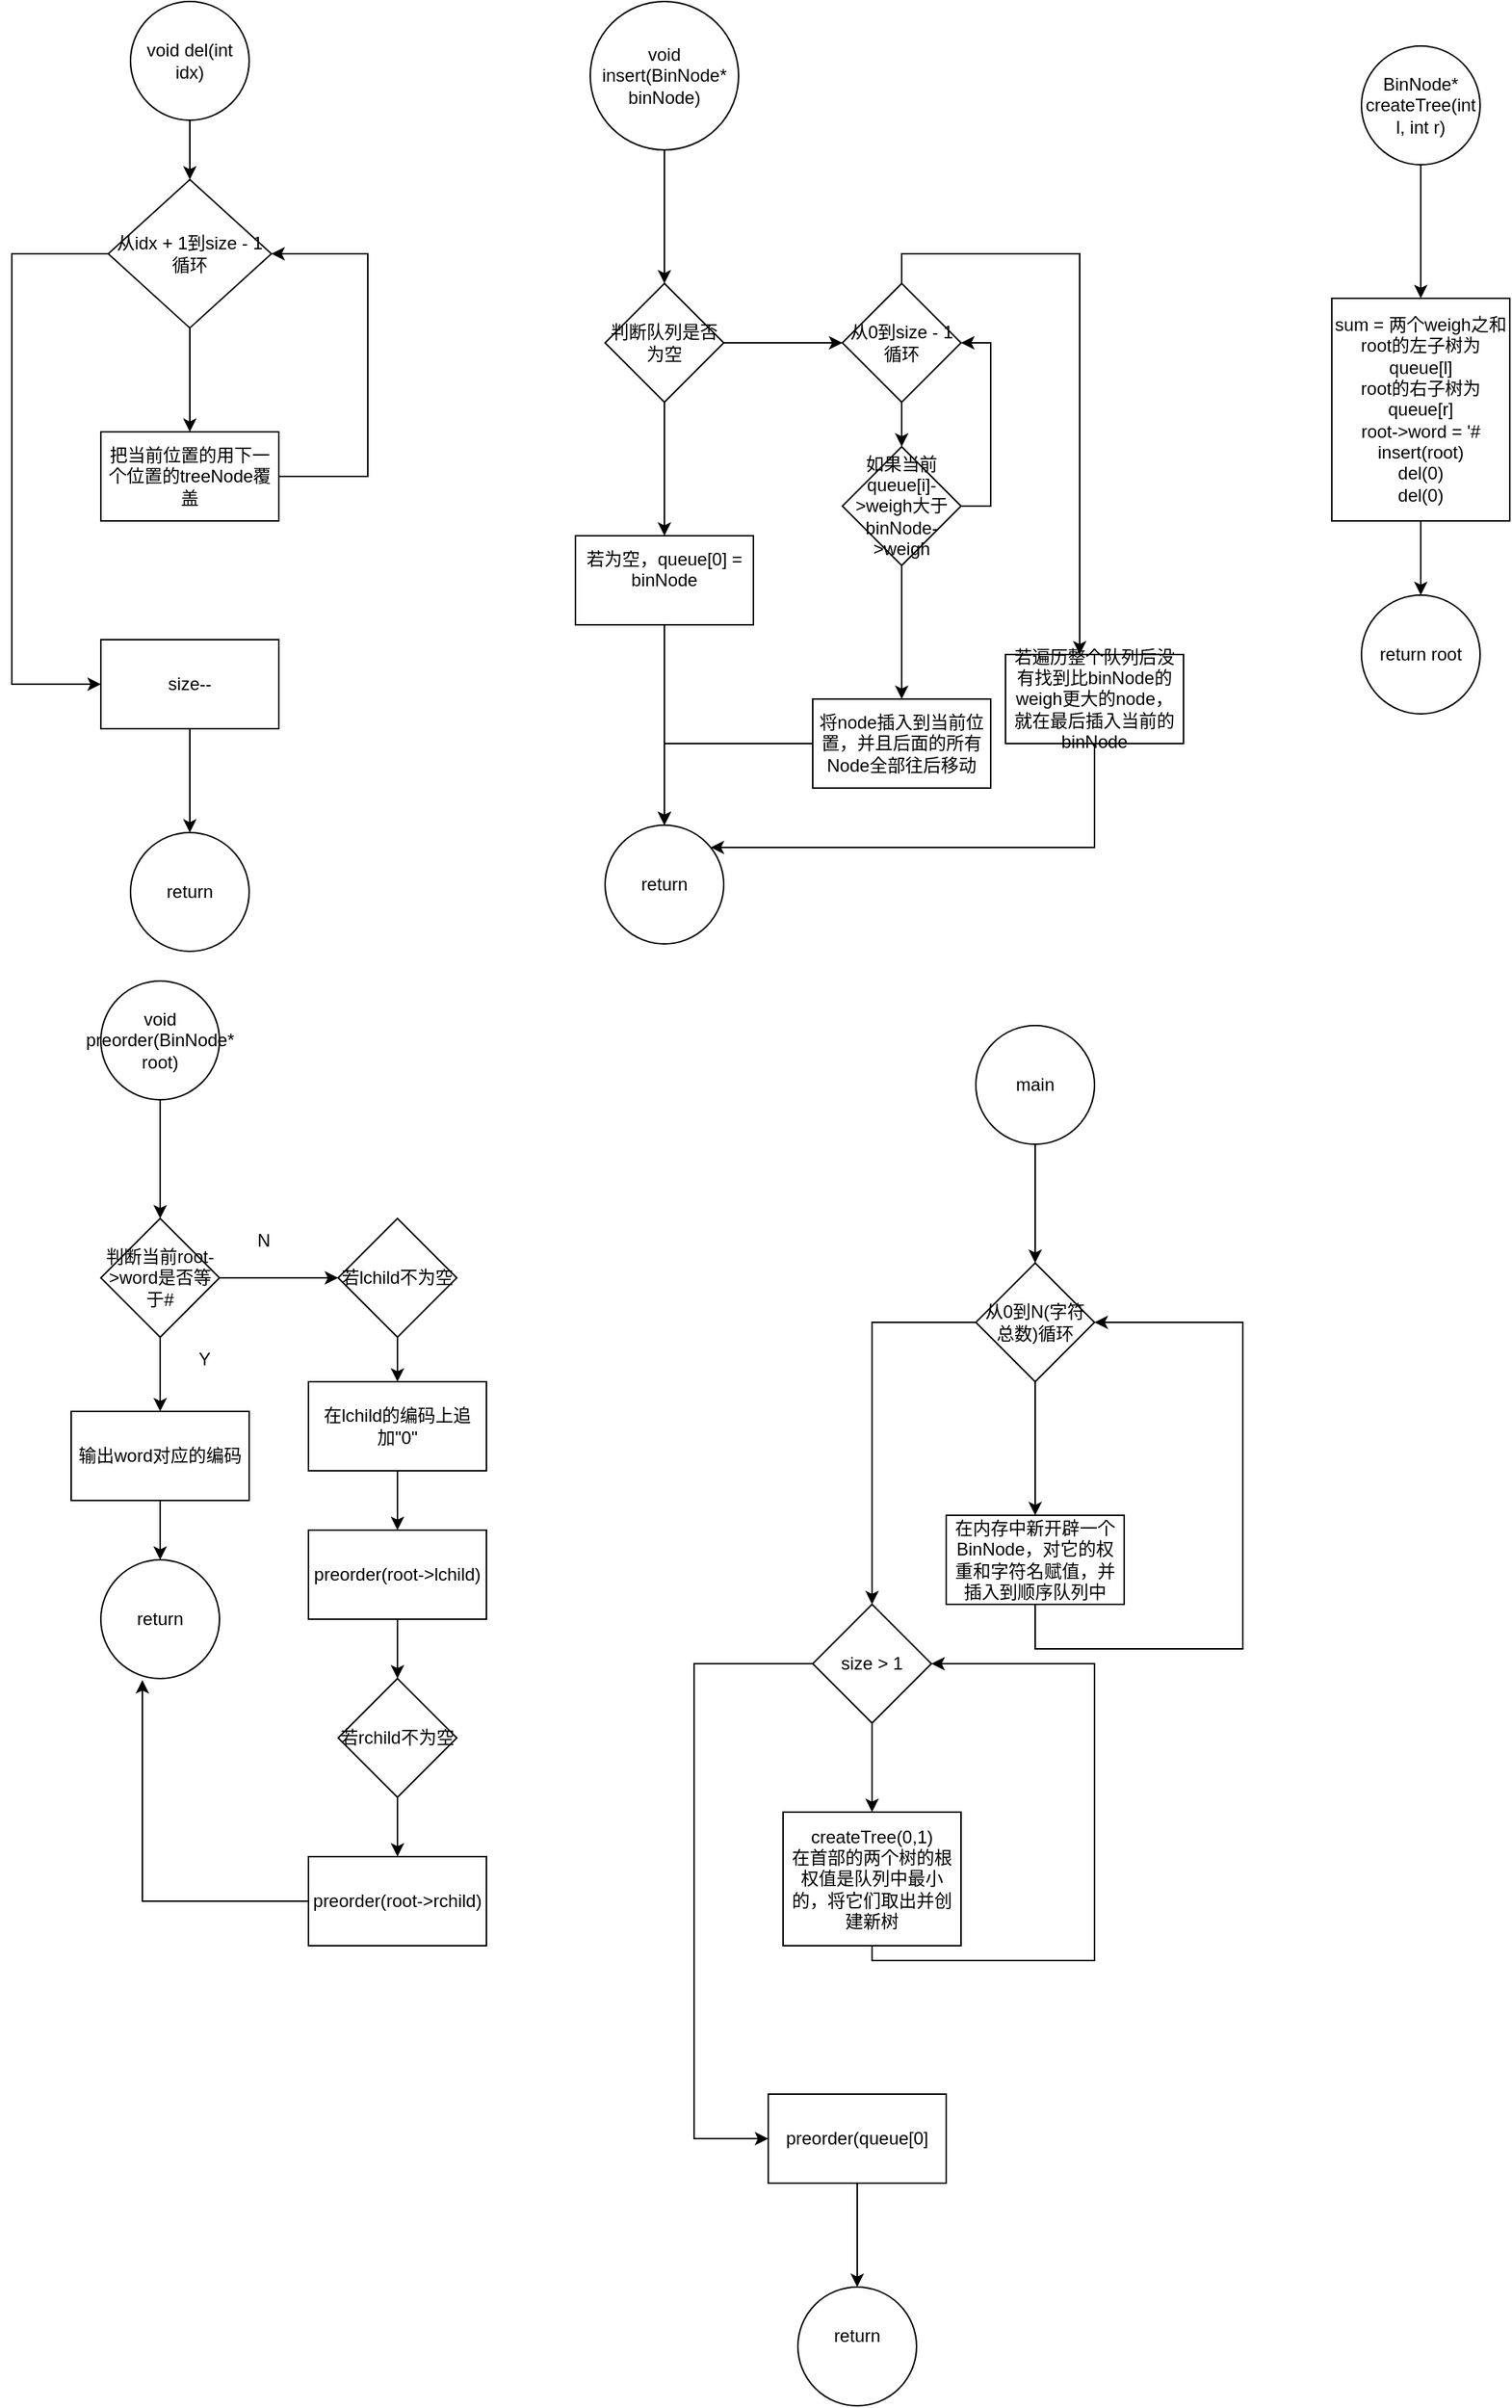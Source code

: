 <mxfile version="21.1.2" type="device">
  <diagram name="第 1 页" id="ImPz-SqCA0APS55kvlCO">
    <mxGraphModel dx="1461" dy="733" grid="1" gridSize="10" guides="1" tooltips="1" connect="1" arrows="1" fold="1" page="1" pageScale="1" pageWidth="827" pageHeight="1169" math="0" shadow="0">
      <root>
        <mxCell id="0" />
        <mxCell id="1" parent="0" />
        <mxCell id="WxL0sIS4q4MNxNGR3fZJ-3" value="" style="edgeStyle=orthogonalEdgeStyle;rounded=0;orthogonalLoop=1;jettySize=auto;html=1;" parent="1" source="WxL0sIS4q4MNxNGR3fZJ-1" target="WxL0sIS4q4MNxNGR3fZJ-2" edge="1">
          <mxGeometry relative="1" as="geometry" />
        </mxCell>
        <mxCell id="WxL0sIS4q4MNxNGR3fZJ-1" value="void del(int idx)" style="ellipse;whiteSpace=wrap;html=1;aspect=fixed;" parent="1" vertex="1">
          <mxGeometry x="240" y="30" width="80" height="80" as="geometry" />
        </mxCell>
        <mxCell id="WxL0sIS4q4MNxNGR3fZJ-5" value="" style="edgeStyle=orthogonalEdgeStyle;rounded=0;orthogonalLoop=1;jettySize=auto;html=1;" parent="1" source="WxL0sIS4q4MNxNGR3fZJ-2" target="WxL0sIS4q4MNxNGR3fZJ-4" edge="1">
          <mxGeometry relative="1" as="geometry" />
        </mxCell>
        <mxCell id="WxL0sIS4q4MNxNGR3fZJ-8" value="" style="edgeStyle=orthogonalEdgeStyle;rounded=0;orthogonalLoop=1;jettySize=auto;html=1;" parent="1" source="WxL0sIS4q4MNxNGR3fZJ-2" target="WxL0sIS4q4MNxNGR3fZJ-7" edge="1">
          <mxGeometry relative="1" as="geometry">
            <Array as="points">
              <mxPoint x="160" y="200" />
              <mxPoint x="160" y="490" />
            </Array>
          </mxGeometry>
        </mxCell>
        <mxCell id="WxL0sIS4q4MNxNGR3fZJ-2" value="从idx + 1到size - 1循环" style="rhombus;whiteSpace=wrap;html=1;" parent="1" vertex="1">
          <mxGeometry x="225" y="150" width="110" height="100" as="geometry" />
        </mxCell>
        <mxCell id="WxL0sIS4q4MNxNGR3fZJ-6" style="edgeStyle=orthogonalEdgeStyle;rounded=0;orthogonalLoop=1;jettySize=auto;html=1;entryX=1;entryY=0.5;entryDx=0;entryDy=0;" parent="1" source="WxL0sIS4q4MNxNGR3fZJ-4" target="WxL0sIS4q4MNxNGR3fZJ-2" edge="1">
          <mxGeometry relative="1" as="geometry">
            <Array as="points">
              <mxPoint x="400" y="350" />
              <mxPoint x="400" y="200" />
            </Array>
          </mxGeometry>
        </mxCell>
        <mxCell id="WxL0sIS4q4MNxNGR3fZJ-4" value="把当前位置的用下一个位置的treeNode覆盖" style="whiteSpace=wrap;html=1;" parent="1" vertex="1">
          <mxGeometry x="220" y="320" width="120" height="60" as="geometry" />
        </mxCell>
        <mxCell id="WxL0sIS4q4MNxNGR3fZJ-11" value="" style="edgeStyle=orthogonalEdgeStyle;rounded=0;orthogonalLoop=1;jettySize=auto;html=1;" parent="1" source="WxL0sIS4q4MNxNGR3fZJ-7" target="WxL0sIS4q4MNxNGR3fZJ-10" edge="1">
          <mxGeometry relative="1" as="geometry" />
        </mxCell>
        <mxCell id="WxL0sIS4q4MNxNGR3fZJ-7" value="size--" style="whiteSpace=wrap;html=1;" parent="1" vertex="1">
          <mxGeometry x="220" y="460" width="120" height="60" as="geometry" />
        </mxCell>
        <mxCell id="WxL0sIS4q4MNxNGR3fZJ-10" value="return" style="ellipse;whiteSpace=wrap;html=1;" parent="1" vertex="1">
          <mxGeometry x="240" y="590" width="80" height="80" as="geometry" />
        </mxCell>
        <mxCell id="WxL0sIS4q4MNxNGR3fZJ-14" value="" style="edgeStyle=orthogonalEdgeStyle;rounded=0;orthogonalLoop=1;jettySize=auto;html=1;" parent="1" source="WxL0sIS4q4MNxNGR3fZJ-12" target="WxL0sIS4q4MNxNGR3fZJ-13" edge="1">
          <mxGeometry relative="1" as="geometry" />
        </mxCell>
        <mxCell id="WxL0sIS4q4MNxNGR3fZJ-12" value="void insert(BinNode* binNode)" style="ellipse;whiteSpace=wrap;html=1;aspect=fixed;" parent="1" vertex="1">
          <mxGeometry x="550" y="30" width="100" height="100" as="geometry" />
        </mxCell>
        <mxCell id="WxL0sIS4q4MNxNGR3fZJ-16" value="" style="edgeStyle=orthogonalEdgeStyle;rounded=0;orthogonalLoop=1;jettySize=auto;html=1;" parent="1" source="WxL0sIS4q4MNxNGR3fZJ-13" target="WxL0sIS4q4MNxNGR3fZJ-15" edge="1">
          <mxGeometry relative="1" as="geometry" />
        </mxCell>
        <mxCell id="WxL0sIS4q4MNxNGR3fZJ-20" value="" style="edgeStyle=orthogonalEdgeStyle;rounded=0;orthogonalLoop=1;jettySize=auto;html=1;" parent="1" source="WxL0sIS4q4MNxNGR3fZJ-13" target="WxL0sIS4q4MNxNGR3fZJ-19" edge="1">
          <mxGeometry relative="1" as="geometry" />
        </mxCell>
        <mxCell id="WxL0sIS4q4MNxNGR3fZJ-13" value="判断队列是否为空" style="rhombus;whiteSpace=wrap;html=1;" parent="1" vertex="1">
          <mxGeometry x="560" y="220" width="80" height="80" as="geometry" />
        </mxCell>
        <mxCell id="WxL0sIS4q4MNxNGR3fZJ-18" value="" style="edgeStyle=orthogonalEdgeStyle;rounded=0;orthogonalLoop=1;jettySize=auto;html=1;" parent="1" source="WxL0sIS4q4MNxNGR3fZJ-15" target="WxL0sIS4q4MNxNGR3fZJ-17" edge="1">
          <mxGeometry relative="1" as="geometry" />
        </mxCell>
        <mxCell id="WxL0sIS4q4MNxNGR3fZJ-15" value="&lt;div&gt;若为空，queue[0] = binNode&lt;/div&gt;&lt;div&gt;&lt;br&gt;&lt;/div&gt;" style="whiteSpace=wrap;html=1;" parent="1" vertex="1">
          <mxGeometry x="540" y="390" width="120" height="60" as="geometry" />
        </mxCell>
        <mxCell id="WxL0sIS4q4MNxNGR3fZJ-17" value="return" style="ellipse;whiteSpace=wrap;html=1;" parent="1" vertex="1">
          <mxGeometry x="560" y="585" width="80" height="80" as="geometry" />
        </mxCell>
        <mxCell id="WxL0sIS4q4MNxNGR3fZJ-22" value="" style="edgeStyle=orthogonalEdgeStyle;rounded=0;orthogonalLoop=1;jettySize=auto;html=1;" parent="1" source="WxL0sIS4q4MNxNGR3fZJ-19" target="WxL0sIS4q4MNxNGR3fZJ-21" edge="1">
          <mxGeometry relative="1" as="geometry" />
        </mxCell>
        <mxCell id="WxL0sIS4q4MNxNGR3fZJ-26" style="edgeStyle=orthogonalEdgeStyle;rounded=0;orthogonalLoop=1;jettySize=auto;html=1;" parent="1" source="WxL0sIS4q4MNxNGR3fZJ-19" target="WxL0sIS4q4MNxNGR3fZJ-27" edge="1">
          <mxGeometry relative="1" as="geometry">
            <mxPoint x="880" y="500" as="targetPoint" />
            <Array as="points">
              <mxPoint x="760" y="200" />
              <mxPoint x="880" y="200" />
            </Array>
          </mxGeometry>
        </mxCell>
        <mxCell id="WxL0sIS4q4MNxNGR3fZJ-19" value="从0到size - 1循环" style="rhombus;whiteSpace=wrap;html=1;" parent="1" vertex="1">
          <mxGeometry x="720" y="220" width="80" height="80" as="geometry" />
        </mxCell>
        <mxCell id="WxL0sIS4q4MNxNGR3fZJ-24" value="" style="edgeStyle=orthogonalEdgeStyle;rounded=0;orthogonalLoop=1;jettySize=auto;html=1;" parent="1" source="WxL0sIS4q4MNxNGR3fZJ-21" target="WxL0sIS4q4MNxNGR3fZJ-23" edge="1">
          <mxGeometry relative="1" as="geometry" />
        </mxCell>
        <mxCell id="WxL0sIS4q4MNxNGR3fZJ-25" style="edgeStyle=orthogonalEdgeStyle;rounded=0;orthogonalLoop=1;jettySize=auto;html=1;entryX=1;entryY=0.5;entryDx=0;entryDy=0;" parent="1" source="WxL0sIS4q4MNxNGR3fZJ-21" target="WxL0sIS4q4MNxNGR3fZJ-19" edge="1">
          <mxGeometry relative="1" as="geometry">
            <Array as="points">
              <mxPoint x="820" y="370" />
              <mxPoint x="820" y="260" />
            </Array>
          </mxGeometry>
        </mxCell>
        <mxCell id="WxL0sIS4q4MNxNGR3fZJ-21" value="如果当前queue[i]-&amp;gt;weigh大于binNode-&amp;gt;weigh" style="rhombus;whiteSpace=wrap;html=1;" parent="1" vertex="1">
          <mxGeometry x="720" y="330" width="80" height="80" as="geometry" />
        </mxCell>
        <mxCell id="WxL0sIS4q4MNxNGR3fZJ-29" style="edgeStyle=orthogonalEdgeStyle;rounded=0;orthogonalLoop=1;jettySize=auto;html=1;" parent="1" source="WxL0sIS4q4MNxNGR3fZJ-23" target="WxL0sIS4q4MNxNGR3fZJ-17" edge="1">
          <mxGeometry relative="1" as="geometry" />
        </mxCell>
        <mxCell id="WxL0sIS4q4MNxNGR3fZJ-23" value="将node插入到当前位置，并且后面的所有Node全部往后移动" style="whiteSpace=wrap;html=1;" parent="1" vertex="1">
          <mxGeometry x="700" y="500" width="120" height="60" as="geometry" />
        </mxCell>
        <mxCell id="WxL0sIS4q4MNxNGR3fZJ-28" style="edgeStyle=orthogonalEdgeStyle;rounded=0;orthogonalLoop=1;jettySize=auto;html=1;" parent="1" source="WxL0sIS4q4MNxNGR3fZJ-27" target="WxL0sIS4q4MNxNGR3fZJ-17" edge="1">
          <mxGeometry relative="1" as="geometry">
            <Array as="points">
              <mxPoint x="890" y="600" />
            </Array>
          </mxGeometry>
        </mxCell>
        <mxCell id="WxL0sIS4q4MNxNGR3fZJ-27" value="若遍历整个队列后没有找到比binNode的weigh更大的node，就在最后插入当前的binNode" style="rounded=0;whiteSpace=wrap;html=1;" parent="1" vertex="1">
          <mxGeometry x="830" y="470" width="120" height="60" as="geometry" />
        </mxCell>
        <mxCell id="WxL0sIS4q4MNxNGR3fZJ-32" value="" style="edgeStyle=orthogonalEdgeStyle;rounded=0;orthogonalLoop=1;jettySize=auto;html=1;" parent="1" source="WxL0sIS4q4MNxNGR3fZJ-30" target="WxL0sIS4q4MNxNGR3fZJ-31" edge="1">
          <mxGeometry relative="1" as="geometry" />
        </mxCell>
        <mxCell id="WxL0sIS4q4MNxNGR3fZJ-30" value="BinNode* createTree(int l, int r)" style="ellipse;whiteSpace=wrap;html=1;aspect=fixed;" parent="1" vertex="1">
          <mxGeometry x="1070" y="60" width="80" height="80" as="geometry" />
        </mxCell>
        <mxCell id="WxL0sIS4q4MNxNGR3fZJ-35" value="" style="edgeStyle=orthogonalEdgeStyle;rounded=0;orthogonalLoop=1;jettySize=auto;html=1;" parent="1" source="WxL0sIS4q4MNxNGR3fZJ-31" target="WxL0sIS4q4MNxNGR3fZJ-34" edge="1">
          <mxGeometry relative="1" as="geometry" />
        </mxCell>
        <mxCell id="WxL0sIS4q4MNxNGR3fZJ-31" value="&lt;div&gt;sum = 两个weigh之和&lt;/div&gt;&lt;div&gt;root的左子树为queue[l]&lt;/div&gt;&lt;div&gt;root的右子树为queue[r]&lt;/div&gt;&lt;div&gt;root-&amp;gt;word = &#39;#&lt;/div&gt;&lt;div&gt;insert(root)&lt;/div&gt;&lt;div&gt;del(0)&lt;/div&gt;&lt;div&gt;del(0)&lt;/div&gt;" style="whiteSpace=wrap;html=1;" parent="1" vertex="1">
          <mxGeometry x="1050" y="230" width="120" height="150" as="geometry" />
        </mxCell>
        <mxCell id="WxL0sIS4q4MNxNGR3fZJ-34" value="return root" style="ellipse;whiteSpace=wrap;html=1;" parent="1" vertex="1">
          <mxGeometry x="1070" y="430" width="80" height="80" as="geometry" />
        </mxCell>
        <mxCell id="v-fjP0y7w3UaJYiKi-yB-3" value="" style="edgeStyle=orthogonalEdgeStyle;rounded=0;orthogonalLoop=1;jettySize=auto;html=1;" edge="1" parent="1" source="v-fjP0y7w3UaJYiKi-yB-1" target="v-fjP0y7w3UaJYiKi-yB-2">
          <mxGeometry relative="1" as="geometry" />
        </mxCell>
        <mxCell id="v-fjP0y7w3UaJYiKi-yB-1" value="void preorder(BinNode* root)" style="ellipse;whiteSpace=wrap;html=1;aspect=fixed;" vertex="1" parent="1">
          <mxGeometry x="220" y="690" width="80" height="80" as="geometry" />
        </mxCell>
        <mxCell id="v-fjP0y7w3UaJYiKi-yB-5" value="" style="edgeStyle=orthogonalEdgeStyle;rounded=0;orthogonalLoop=1;jettySize=auto;html=1;" edge="1" parent="1" source="v-fjP0y7w3UaJYiKi-yB-2" target="v-fjP0y7w3UaJYiKi-yB-4">
          <mxGeometry relative="1" as="geometry" />
        </mxCell>
        <mxCell id="v-fjP0y7w3UaJYiKi-yB-9" value="" style="edgeStyle=orthogonalEdgeStyle;rounded=0;orthogonalLoop=1;jettySize=auto;html=1;" edge="1" parent="1" source="v-fjP0y7w3UaJYiKi-yB-2" target="v-fjP0y7w3UaJYiKi-yB-8">
          <mxGeometry relative="1" as="geometry" />
        </mxCell>
        <mxCell id="v-fjP0y7w3UaJYiKi-yB-2" value="判断当前root-&amp;gt;word是否等于#" style="rhombus;whiteSpace=wrap;html=1;" vertex="1" parent="1">
          <mxGeometry x="220" y="850" width="80" height="80" as="geometry" />
        </mxCell>
        <mxCell id="v-fjP0y7w3UaJYiKi-yB-7" value="" style="edgeStyle=orthogonalEdgeStyle;rounded=0;orthogonalLoop=1;jettySize=auto;html=1;" edge="1" parent="1" source="v-fjP0y7w3UaJYiKi-yB-4" target="v-fjP0y7w3UaJYiKi-yB-6">
          <mxGeometry relative="1" as="geometry" />
        </mxCell>
        <mxCell id="v-fjP0y7w3UaJYiKi-yB-4" value="输出word对应的编码" style="whiteSpace=wrap;html=1;" vertex="1" parent="1">
          <mxGeometry x="200" y="980" width="120" height="60" as="geometry" />
        </mxCell>
        <mxCell id="v-fjP0y7w3UaJYiKi-yB-6" value="&lt;div&gt;return&lt;/div&gt;" style="ellipse;whiteSpace=wrap;html=1;" vertex="1" parent="1">
          <mxGeometry x="220" y="1080" width="80" height="80" as="geometry" />
        </mxCell>
        <mxCell id="v-fjP0y7w3UaJYiKi-yB-13" value="" style="edgeStyle=orthogonalEdgeStyle;rounded=0;orthogonalLoop=1;jettySize=auto;html=1;" edge="1" parent="1" source="v-fjP0y7w3UaJYiKi-yB-8" target="v-fjP0y7w3UaJYiKi-yB-12">
          <mxGeometry relative="1" as="geometry" />
        </mxCell>
        <mxCell id="v-fjP0y7w3UaJYiKi-yB-8" value="若lchild不为空" style="rhombus;whiteSpace=wrap;html=1;" vertex="1" parent="1">
          <mxGeometry x="380" y="850" width="80" height="80" as="geometry" />
        </mxCell>
        <mxCell id="v-fjP0y7w3UaJYiKi-yB-10" value="N" style="text;html=1;strokeColor=none;fillColor=none;align=center;verticalAlign=middle;whiteSpace=wrap;rounded=0;" vertex="1" parent="1">
          <mxGeometry x="300" y="850" width="60" height="30" as="geometry" />
        </mxCell>
        <mxCell id="v-fjP0y7w3UaJYiKi-yB-11" value="Y" style="text;html=1;strokeColor=none;fillColor=none;align=center;verticalAlign=middle;whiteSpace=wrap;rounded=0;" vertex="1" parent="1">
          <mxGeometry x="260" y="930" width="60" height="30" as="geometry" />
        </mxCell>
        <mxCell id="v-fjP0y7w3UaJYiKi-yB-15" value="" style="edgeStyle=orthogonalEdgeStyle;rounded=0;orthogonalLoop=1;jettySize=auto;html=1;" edge="1" parent="1" source="v-fjP0y7w3UaJYiKi-yB-12" target="v-fjP0y7w3UaJYiKi-yB-14">
          <mxGeometry relative="1" as="geometry" />
        </mxCell>
        <mxCell id="v-fjP0y7w3UaJYiKi-yB-12" value="在lchild的编码上追加&quot;0&quot;" style="whiteSpace=wrap;html=1;" vertex="1" parent="1">
          <mxGeometry x="360" y="960" width="120" height="60" as="geometry" />
        </mxCell>
        <mxCell id="v-fjP0y7w3UaJYiKi-yB-18" value="" style="edgeStyle=orthogonalEdgeStyle;rounded=0;orthogonalLoop=1;jettySize=auto;html=1;" edge="1" parent="1" source="v-fjP0y7w3UaJYiKi-yB-14" target="v-fjP0y7w3UaJYiKi-yB-17">
          <mxGeometry relative="1" as="geometry" />
        </mxCell>
        <mxCell id="v-fjP0y7w3UaJYiKi-yB-14" value="preorder(root-&amp;gt;lchild)" style="whiteSpace=wrap;html=1;" vertex="1" parent="1">
          <mxGeometry x="360" y="1060" width="120" height="60" as="geometry" />
        </mxCell>
        <mxCell id="v-fjP0y7w3UaJYiKi-yB-20" value="" style="edgeStyle=orthogonalEdgeStyle;rounded=0;orthogonalLoop=1;jettySize=auto;html=1;" edge="1" parent="1" source="v-fjP0y7w3UaJYiKi-yB-17" target="v-fjP0y7w3UaJYiKi-yB-19">
          <mxGeometry relative="1" as="geometry" />
        </mxCell>
        <mxCell id="v-fjP0y7w3UaJYiKi-yB-17" value="若rchild不为空" style="rhombus;whiteSpace=wrap;html=1;" vertex="1" parent="1">
          <mxGeometry x="380" y="1160" width="80" height="80" as="geometry" />
        </mxCell>
        <mxCell id="v-fjP0y7w3UaJYiKi-yB-21" style="edgeStyle=orthogonalEdgeStyle;rounded=0;orthogonalLoop=1;jettySize=auto;html=1;entryX=0.35;entryY=1.013;entryDx=0;entryDy=0;entryPerimeter=0;" edge="1" parent="1" source="v-fjP0y7w3UaJYiKi-yB-19" target="v-fjP0y7w3UaJYiKi-yB-6">
          <mxGeometry relative="1" as="geometry" />
        </mxCell>
        <mxCell id="v-fjP0y7w3UaJYiKi-yB-19" value="preorder(root-&amp;gt;rchild)" style="whiteSpace=wrap;html=1;" vertex="1" parent="1">
          <mxGeometry x="360" y="1280" width="120" height="60" as="geometry" />
        </mxCell>
        <mxCell id="v-fjP0y7w3UaJYiKi-yB-26" value="" style="edgeStyle=orthogonalEdgeStyle;rounded=0;orthogonalLoop=1;jettySize=auto;html=1;" edge="1" parent="1" source="v-fjP0y7w3UaJYiKi-yB-22" target="v-fjP0y7w3UaJYiKi-yB-25">
          <mxGeometry relative="1" as="geometry" />
        </mxCell>
        <mxCell id="v-fjP0y7w3UaJYiKi-yB-22" value="&lt;div&gt;main&lt;/div&gt;" style="ellipse;whiteSpace=wrap;html=1;aspect=fixed;" vertex="1" parent="1">
          <mxGeometry x="810" y="720" width="80" height="80" as="geometry" />
        </mxCell>
        <mxCell id="v-fjP0y7w3UaJYiKi-yB-28" value="" style="edgeStyle=orthogonalEdgeStyle;rounded=0;orthogonalLoop=1;jettySize=auto;html=1;" edge="1" parent="1" source="v-fjP0y7w3UaJYiKi-yB-25" target="v-fjP0y7w3UaJYiKi-yB-27">
          <mxGeometry relative="1" as="geometry" />
        </mxCell>
        <mxCell id="v-fjP0y7w3UaJYiKi-yB-31" value="" style="edgeStyle=orthogonalEdgeStyle;rounded=0;orthogonalLoop=1;jettySize=auto;html=1;" edge="1" parent="1" source="v-fjP0y7w3UaJYiKi-yB-25" target="v-fjP0y7w3UaJYiKi-yB-30">
          <mxGeometry relative="1" as="geometry" />
        </mxCell>
        <mxCell id="v-fjP0y7w3UaJYiKi-yB-25" value="从0到N(字符总数)循环" style="rhombus;whiteSpace=wrap;html=1;" vertex="1" parent="1">
          <mxGeometry x="810" y="880" width="80" height="80" as="geometry" />
        </mxCell>
        <mxCell id="v-fjP0y7w3UaJYiKi-yB-29" style="edgeStyle=orthogonalEdgeStyle;rounded=0;orthogonalLoop=1;jettySize=auto;html=1;entryX=1;entryY=0.5;entryDx=0;entryDy=0;" edge="1" parent="1" source="v-fjP0y7w3UaJYiKi-yB-27" target="v-fjP0y7w3UaJYiKi-yB-25">
          <mxGeometry relative="1" as="geometry">
            <Array as="points">
              <mxPoint x="850" y="1140" />
              <mxPoint x="990" y="1140" />
              <mxPoint x="990" y="920" />
            </Array>
          </mxGeometry>
        </mxCell>
        <mxCell id="v-fjP0y7w3UaJYiKi-yB-27" value="在内存中新开辟一个BinNode，对它的权重和字符名赋值，并插入到顺序队列中" style="whiteSpace=wrap;html=1;" vertex="1" parent="1">
          <mxGeometry x="790" y="1050" width="120" height="60" as="geometry" />
        </mxCell>
        <mxCell id="v-fjP0y7w3UaJYiKi-yB-33" value="" style="edgeStyle=orthogonalEdgeStyle;rounded=0;orthogonalLoop=1;jettySize=auto;html=1;" edge="1" parent="1" source="v-fjP0y7w3UaJYiKi-yB-30" target="v-fjP0y7w3UaJYiKi-yB-32">
          <mxGeometry relative="1" as="geometry" />
        </mxCell>
        <mxCell id="v-fjP0y7w3UaJYiKi-yB-38" value="" style="edgeStyle=orthogonalEdgeStyle;rounded=0;orthogonalLoop=1;jettySize=auto;html=1;" edge="1" parent="1" source="v-fjP0y7w3UaJYiKi-yB-30" target="v-fjP0y7w3UaJYiKi-yB-37">
          <mxGeometry relative="1" as="geometry">
            <Array as="points">
              <mxPoint x="620" y="1150" />
              <mxPoint x="620" y="1470" />
            </Array>
          </mxGeometry>
        </mxCell>
        <mxCell id="v-fjP0y7w3UaJYiKi-yB-30" value="size &amp;gt; 1" style="rhombus;whiteSpace=wrap;html=1;" vertex="1" parent="1">
          <mxGeometry x="700" y="1110" width="80" height="80" as="geometry" />
        </mxCell>
        <mxCell id="v-fjP0y7w3UaJYiKi-yB-34" style="edgeStyle=orthogonalEdgeStyle;rounded=0;orthogonalLoop=1;jettySize=auto;html=1;entryX=1;entryY=0.5;entryDx=0;entryDy=0;" edge="1" parent="1" source="v-fjP0y7w3UaJYiKi-yB-32" target="v-fjP0y7w3UaJYiKi-yB-30">
          <mxGeometry relative="1" as="geometry">
            <Array as="points">
              <mxPoint x="740" y="1350" />
              <mxPoint x="890" y="1350" />
              <mxPoint x="890" y="1150" />
            </Array>
          </mxGeometry>
        </mxCell>
        <mxCell id="v-fjP0y7w3UaJYiKi-yB-32" value="&lt;div&gt;createTree(0,1)&lt;/div&gt;&lt;div&gt;在首部的两个树的根权值是队列中最小的，将它们取出并创建新树&lt;br&gt;&lt;/div&gt;" style="whiteSpace=wrap;html=1;" vertex="1" parent="1">
          <mxGeometry x="680" y="1250" width="120" height="90" as="geometry" />
        </mxCell>
        <mxCell id="v-fjP0y7w3UaJYiKi-yB-40" value="" style="edgeStyle=orthogonalEdgeStyle;rounded=0;orthogonalLoop=1;jettySize=auto;html=1;" edge="1" parent="1" source="v-fjP0y7w3UaJYiKi-yB-37" target="v-fjP0y7w3UaJYiKi-yB-39">
          <mxGeometry relative="1" as="geometry" />
        </mxCell>
        <mxCell id="v-fjP0y7w3UaJYiKi-yB-37" value="preorder(queue[0]" style="whiteSpace=wrap;html=1;" vertex="1" parent="1">
          <mxGeometry x="670" y="1440" width="120" height="60" as="geometry" />
        </mxCell>
        <mxCell id="v-fjP0y7w3UaJYiKi-yB-39" value="&lt;div&gt;return&lt;/div&gt;&lt;div&gt;&lt;br&gt;&lt;/div&gt;" style="ellipse;whiteSpace=wrap;html=1;" vertex="1" parent="1">
          <mxGeometry x="690" y="1570" width="80" height="80" as="geometry" />
        </mxCell>
      </root>
    </mxGraphModel>
  </diagram>
</mxfile>
